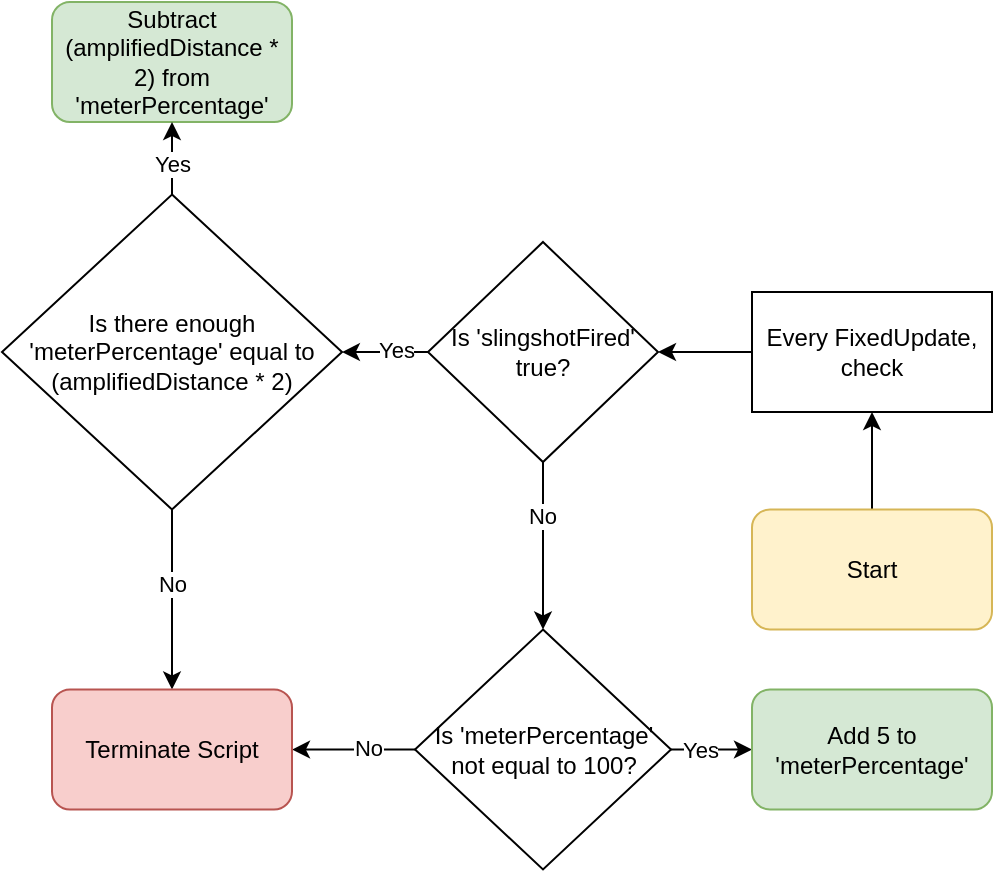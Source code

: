 <mxfile version="14.8.0" type="device"><diagram id="cHGRMEY9gaFuQil0vt91" name="Page-1"><mxGraphModel dx="815" dy="527" grid="1" gridSize="10" guides="1" tooltips="1" connect="1" arrows="1" fold="1" page="1" pageScale="1" pageWidth="850" pageHeight="1100" math="0" shadow="0"><root><mxCell id="0"/><mxCell id="1" parent="0"/><mxCell id="uz7fjRDRtdsfMWVc7Hat-3" value="" style="edgeStyle=orthogonalEdgeStyle;rounded=0;orthogonalLoop=1;jettySize=auto;html=1;" parent="1" source="uz7fjRDRtdsfMWVc7Hat-1" target="uz7fjRDRtdsfMWVc7Hat-2" edge="1"><mxGeometry relative="1" as="geometry"/></mxCell><mxCell id="uz7fjRDRtdsfMWVc7Hat-1" value="Start" style="rounded=1;whiteSpace=wrap;html=1;fillColor=#fff2cc;strokeColor=#d6b656;" parent="1" vertex="1"><mxGeometry x="530" y="343.75" width="120" height="60" as="geometry"/></mxCell><mxCell id="uz7fjRDRtdsfMWVc7Hat-17" value="" style="edgeStyle=orthogonalEdgeStyle;rounded=0;orthogonalLoop=1;jettySize=auto;html=1;" parent="1" source="uz7fjRDRtdsfMWVc7Hat-2" target="uz7fjRDRtdsfMWVc7Hat-13" edge="1"><mxGeometry relative="1" as="geometry"/></mxCell><mxCell id="uz7fjRDRtdsfMWVc7Hat-2" value="Every FixedUpdate, check" style="rounded=0;whiteSpace=wrap;html=1;" parent="1" vertex="1"><mxGeometry x="530" y="235" width="120" height="60" as="geometry"/></mxCell><mxCell id="uz7fjRDRtdsfMWVc7Hat-10" value="" style="edgeStyle=orthogonalEdgeStyle;rounded=0;orthogonalLoop=1;jettySize=auto;html=1;" parent="1" source="uz7fjRDRtdsfMWVc7Hat-4" target="uz7fjRDRtdsfMWVc7Hat-9" edge="1"><mxGeometry relative="1" as="geometry"/></mxCell><mxCell id="uz7fjRDRtdsfMWVc7Hat-11" value="Yes" style="edgeLabel;html=1;align=center;verticalAlign=middle;resizable=0;points=[];" parent="uz7fjRDRtdsfMWVc7Hat-10" vertex="1" connectable="0"><mxGeometry x="-0.308" relative="1" as="geometry"><mxPoint as="offset"/></mxGeometry></mxCell><mxCell id="Q4LS53f7tW2tbF3ITGIK-7" value="" style="edgeStyle=orthogonalEdgeStyle;rounded=0;orthogonalLoop=1;jettySize=auto;html=1;" edge="1" parent="1" source="uz7fjRDRtdsfMWVc7Hat-4" target="Q4LS53f7tW2tbF3ITGIK-1"><mxGeometry relative="1" as="geometry"><Array as="points"><mxPoint x="340" y="463.75"/><mxPoint x="340" y="463.75"/></Array></mxGeometry></mxCell><mxCell id="Q4LS53f7tW2tbF3ITGIK-8" value="No" style="edgeLabel;html=1;align=center;verticalAlign=middle;resizable=0;points=[];" vertex="1" connectable="0" parent="Q4LS53f7tW2tbF3ITGIK-7"><mxGeometry x="-0.216" y="-1" relative="1" as="geometry"><mxPoint as="offset"/></mxGeometry></mxCell><mxCell id="uz7fjRDRtdsfMWVc7Hat-4" value="Is 'meterPercentage' not equal to 100?" style="rhombus;whiteSpace=wrap;html=1;" parent="1" vertex="1"><mxGeometry x="361.5" y="403.75" width="128" height="120" as="geometry"/></mxCell><mxCell id="uz7fjRDRtdsfMWVc7Hat-9" value="Add 5 to 'meterPercentage'" style="rounded=1;whiteSpace=wrap;html=1;fillColor=#d5e8d4;strokeColor=#82b366;" parent="1" vertex="1"><mxGeometry x="530" y="433.75" width="120" height="60" as="geometry"/></mxCell><mxCell id="uz7fjRDRtdsfMWVc7Hat-23" value="" style="edgeStyle=orthogonalEdgeStyle;rounded=0;orthogonalLoop=1;jettySize=auto;html=1;" parent="1" source="uz7fjRDRtdsfMWVc7Hat-13" target="uz7fjRDRtdsfMWVc7Hat-4" edge="1"><mxGeometry relative="1" as="geometry"/></mxCell><mxCell id="uz7fjRDRtdsfMWVc7Hat-24" value="No" style="edgeLabel;html=1;align=center;verticalAlign=middle;resizable=0;points=[];" parent="uz7fjRDRtdsfMWVc7Hat-23" vertex="1" connectable="0"><mxGeometry x="-0.368" y="-1" relative="1" as="geometry"><mxPoint as="offset"/></mxGeometry></mxCell><mxCell id="uz7fjRDRtdsfMWVc7Hat-26" value="" style="edgeStyle=orthogonalEdgeStyle;rounded=0;orthogonalLoop=1;jettySize=auto;html=1;" parent="1" source="uz7fjRDRtdsfMWVc7Hat-13" target="uz7fjRDRtdsfMWVc7Hat-25" edge="1"><mxGeometry relative="1" as="geometry"/></mxCell><mxCell id="uz7fjRDRtdsfMWVc7Hat-29" value="Yes" style="edgeLabel;html=1;align=center;verticalAlign=middle;resizable=0;points=[];" parent="uz7fjRDRtdsfMWVc7Hat-26" vertex="1" connectable="0"><mxGeometry x="-0.25" y="-1" relative="1" as="geometry"><mxPoint as="offset"/></mxGeometry></mxCell><mxCell id="uz7fjRDRtdsfMWVc7Hat-13" value="Is 'slingshotFired' true?" style="rhombus;whiteSpace=wrap;html=1;" parent="1" vertex="1"><mxGeometry x="368" y="210" width="115" height="110" as="geometry"/></mxCell><mxCell id="uz7fjRDRtdsfMWVc7Hat-14" value="Subtract (amplifiedDistance * 2) from 'meterPercentage'" style="rounded=1;whiteSpace=wrap;html=1;fillColor=#d5e8d4;strokeColor=#82b366;" parent="1" vertex="1"><mxGeometry x="180" y="90" width="120" height="60" as="geometry"/></mxCell><mxCell id="uz7fjRDRtdsfMWVc7Hat-27" value="" style="edgeStyle=orthogonalEdgeStyle;rounded=0;orthogonalLoop=1;jettySize=auto;html=1;" parent="1" source="uz7fjRDRtdsfMWVc7Hat-25" target="uz7fjRDRtdsfMWVc7Hat-14" edge="1"><mxGeometry relative="1" as="geometry"/></mxCell><mxCell id="uz7fjRDRtdsfMWVc7Hat-28" value="Yes" style="edgeLabel;html=1;align=center;verticalAlign=middle;resizable=0;points=[];" parent="uz7fjRDRtdsfMWVc7Hat-27" vertex="1" connectable="0"><mxGeometry x="-0.283" relative="1" as="geometry"><mxPoint as="offset"/></mxGeometry></mxCell><mxCell id="Q4LS53f7tW2tbF3ITGIK-2" value="" style="edgeStyle=orthogonalEdgeStyle;rounded=0;orthogonalLoop=1;jettySize=auto;html=1;" edge="1" parent="1" source="uz7fjRDRtdsfMWVc7Hat-25" target="Q4LS53f7tW2tbF3ITGIK-1"><mxGeometry relative="1" as="geometry"/></mxCell><mxCell id="Q4LS53f7tW2tbF3ITGIK-3" value="No" style="edgeLabel;html=1;align=center;verticalAlign=middle;resizable=0;points=[];" vertex="1" connectable="0" parent="Q4LS53f7tW2tbF3ITGIK-2"><mxGeometry x="-0.175" relative="1" as="geometry"><mxPoint as="offset"/></mxGeometry></mxCell><mxCell id="uz7fjRDRtdsfMWVc7Hat-25" value="Is there enough 'meterPercentage' equal to (amplifiedDistance * 2)" style="rhombus;whiteSpace=wrap;html=1;" parent="1" vertex="1"><mxGeometry x="155" y="186.25" width="170" height="157.5" as="geometry"/></mxCell><mxCell id="Q4LS53f7tW2tbF3ITGIK-1" value="Terminate Script" style="rounded=1;whiteSpace=wrap;html=1;fillColor=#f8cecc;strokeColor=#b85450;" vertex="1" parent="1"><mxGeometry x="180" y="433.75" width="120" height="60" as="geometry"/></mxCell></root></mxGraphModel></diagram></mxfile>